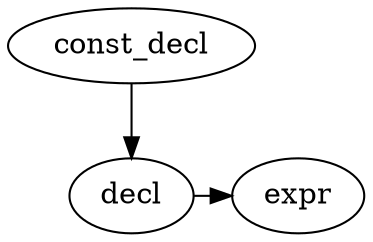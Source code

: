 digraph {
	rankdir="TB";
	const_decl [URL="\ref Sconst_decl"];
	subgraph {
		rank="same";
		decl [URL="\ref Sdecl"];
		expr [URL="\ref Sexpr"];
		decl -> expr;
	}
	
	const_decl -> decl;
}